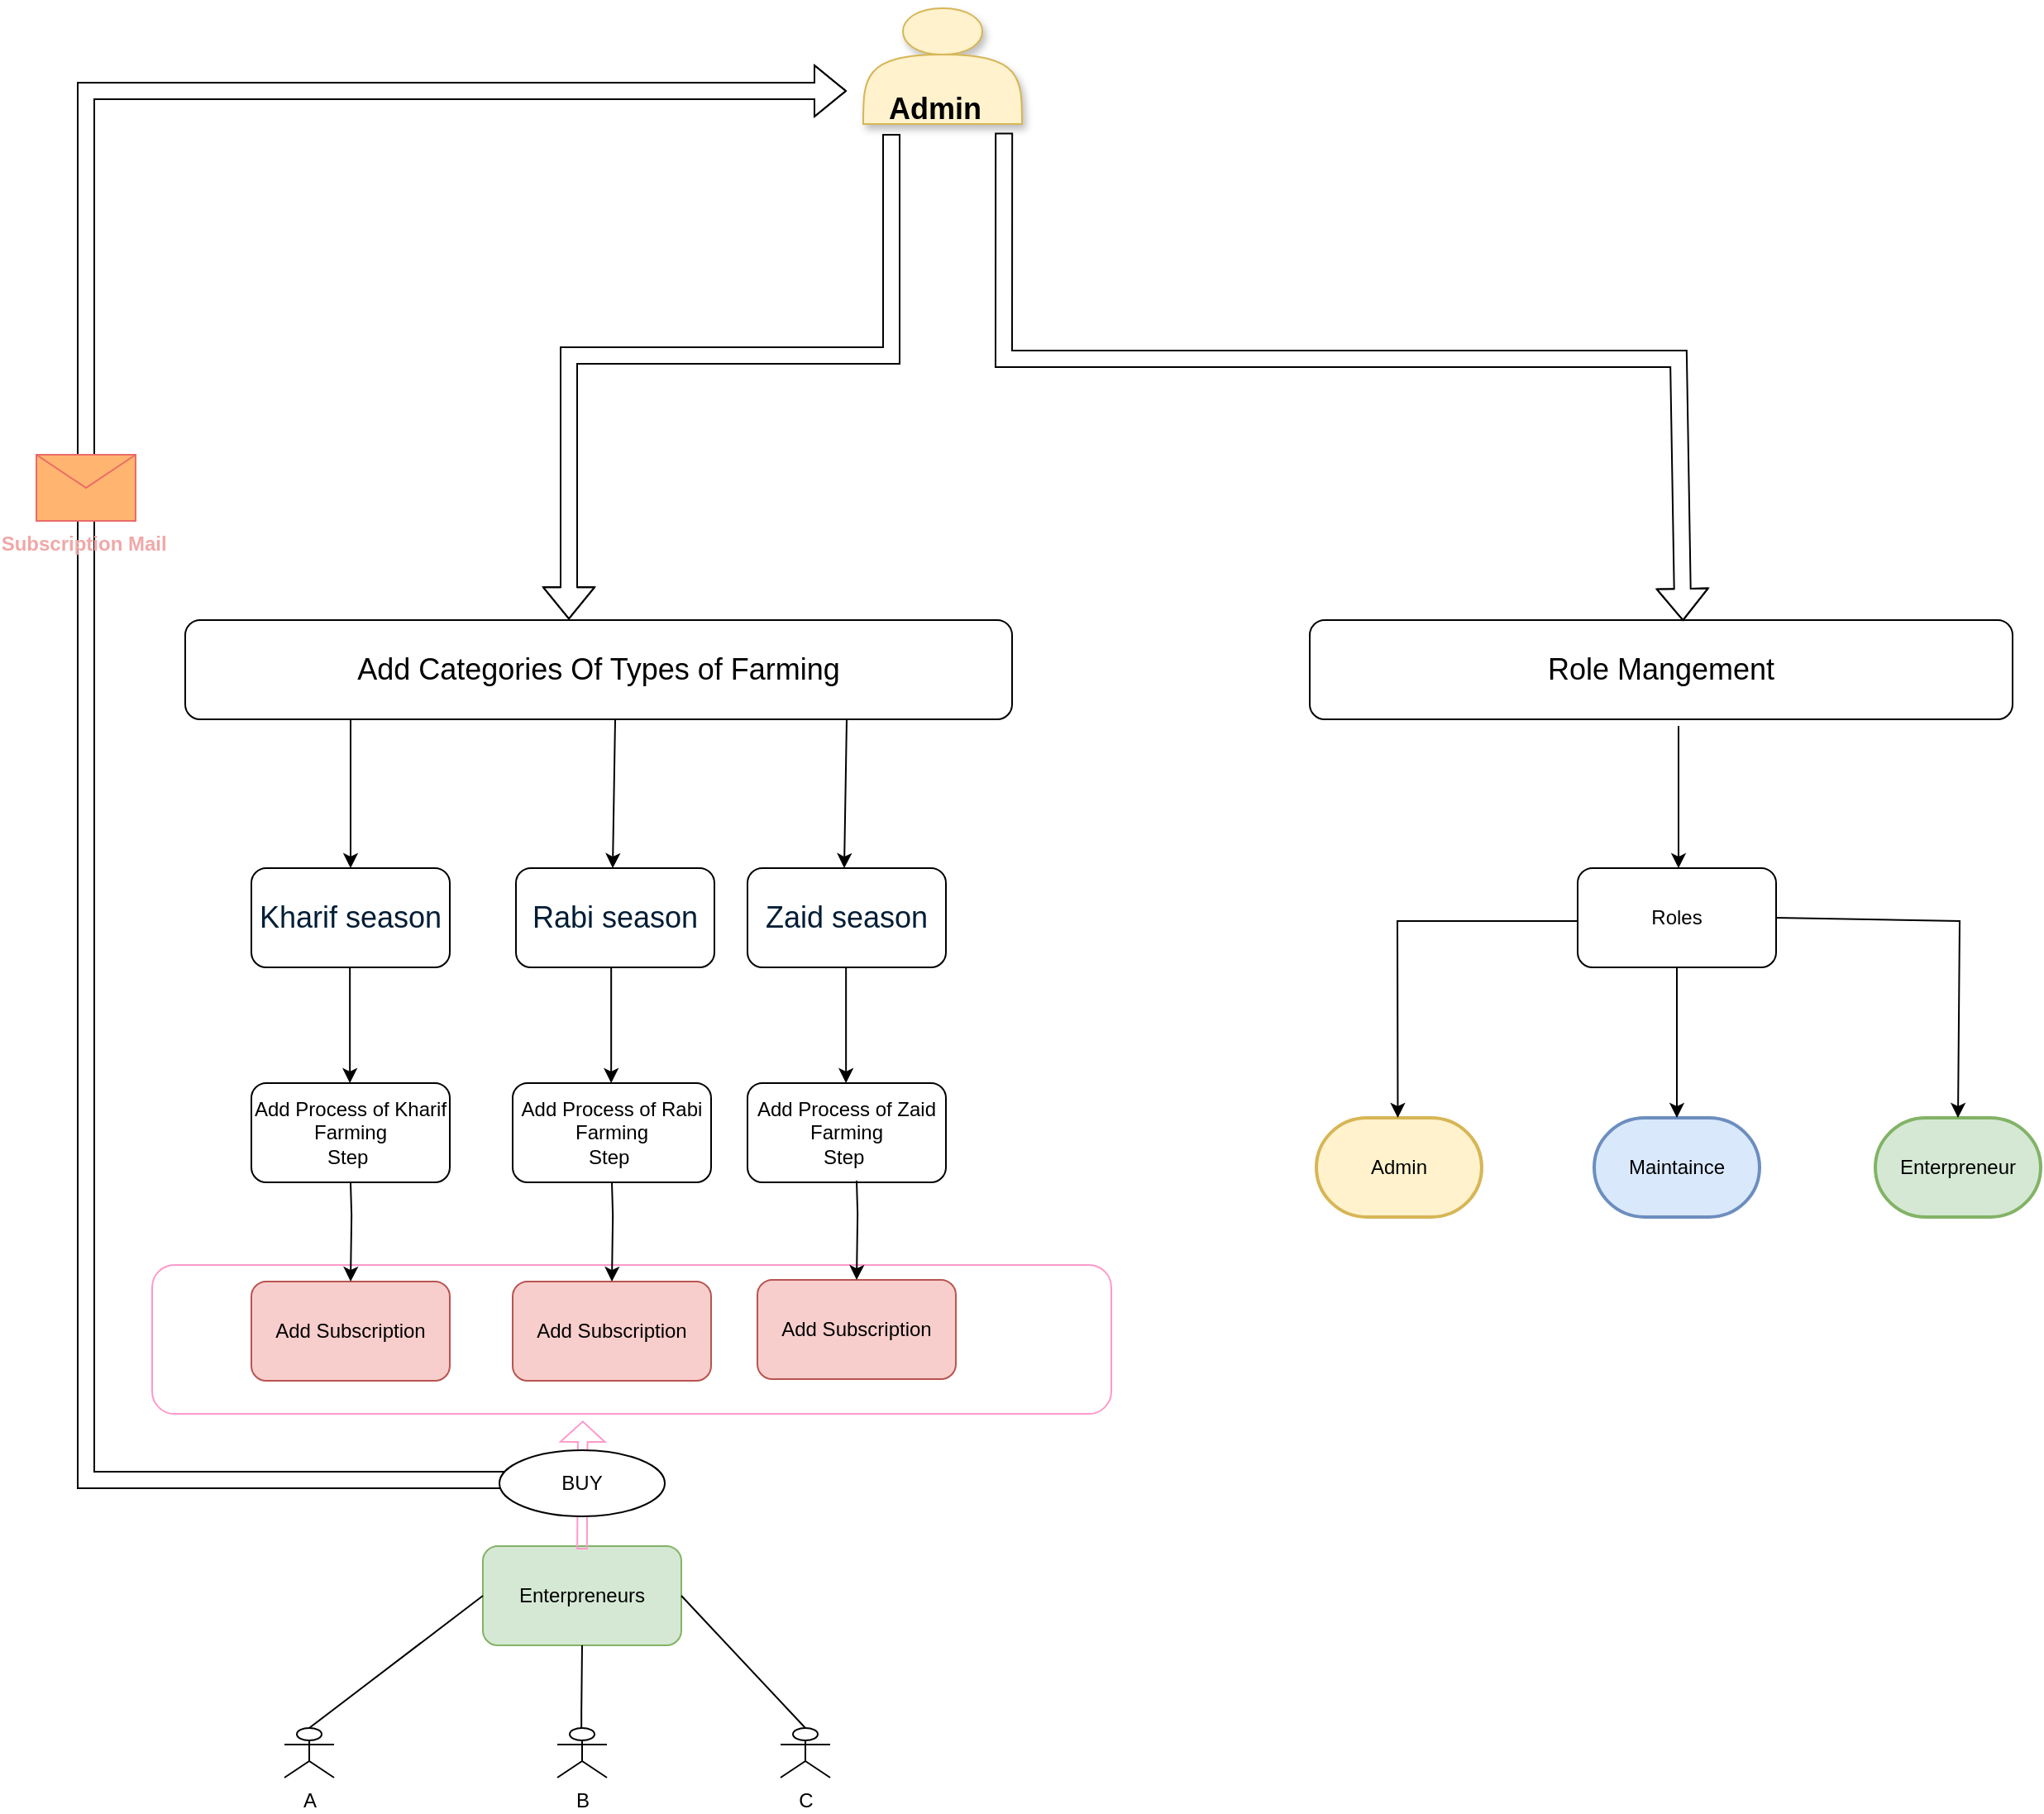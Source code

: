 <mxfile version="26.0.16">
  <diagram name="Page-1" id="oNeyLv_pdHLm7eogeKSh">
    <mxGraphModel dx="2889" dy="673" grid="1" gridSize="17" guides="1" tooltips="1" connect="1" arrows="1" fold="1" page="1" pageScale="1" pageWidth="827" pageHeight="1169" math="0" shadow="0">
      <root>
        <mxCell id="0" />
        <mxCell id="1" parent="0" />
        <mxCell id="uXJvK8asFqdfX60DhqFc-53" value="" style="rounded=1;whiteSpace=wrap;html=1;strokeColor=#FF99CC;" vertex="1" parent="1">
          <mxGeometry x="-770" y="820" width="580" height="90" as="geometry" />
        </mxCell>
        <mxCell id="uXJvK8asFqdfX60DhqFc-14" value="" style="group" vertex="1" connectable="0" parent="1">
          <mxGeometry x="-550" y="490" width="120" height="150" as="geometry" />
        </mxCell>
        <mxCell id="uXJvK8asFqdfX60DhqFc-12" value="&lt;span style=&quot;color: rgb(0, 29, 53); font-family: &amp;quot;Google Sans&amp;quot;, Arial, sans-serif; font-size: 18px; text-align: start; background-color: rgb(255, 255, 255);&quot;&gt;Rabi season&lt;/span&gt;" style="rounded=1;whiteSpace=wrap;html=1;" vertex="1" parent="uXJvK8asFqdfX60DhqFc-14">
          <mxGeometry y="90" width="120" height="60" as="geometry" />
        </mxCell>
        <mxCell id="uXJvK8asFqdfX60DhqFc-13" value="" style="endArrow=classic;html=1;rounded=0;entryX=0.5;entryY=0;entryDx=0;entryDy=0;" edge="1" parent="uXJvK8asFqdfX60DhqFc-14">
          <mxGeometry width="50" height="50" relative="1" as="geometry">
            <mxPoint x="60" as="sourcePoint" />
            <mxPoint x="58.5" y="90" as="targetPoint" />
            <Array as="points" />
          </mxGeometry>
        </mxCell>
        <mxCell id="uXJvK8asFqdfX60DhqFc-15" value="" style="group" vertex="1" connectable="0" parent="1">
          <mxGeometry x="-410" y="490" width="120" height="150" as="geometry" />
        </mxCell>
        <mxCell id="uXJvK8asFqdfX60DhqFc-16" value="&lt;span style=&quot;color: rgb(0, 29, 53); font-family: &amp;quot;Google Sans&amp;quot;, Arial, sans-serif; font-size: 18px; text-align: start; background-color: rgb(255, 255, 255);&quot;&gt;Zaid season&lt;/span&gt;" style="rounded=1;whiteSpace=wrap;html=1;" vertex="1" parent="uXJvK8asFqdfX60DhqFc-15">
          <mxGeometry y="90" width="120" height="60" as="geometry" />
        </mxCell>
        <mxCell id="uXJvK8asFqdfX60DhqFc-17" value="" style="endArrow=classic;html=1;rounded=0;entryX=0.5;entryY=0;entryDx=0;entryDy=0;" edge="1" parent="uXJvK8asFqdfX60DhqFc-15">
          <mxGeometry width="50" height="50" relative="1" as="geometry">
            <mxPoint x="60" as="sourcePoint" />
            <mxPoint x="58.5" y="90" as="targetPoint" />
            <Array as="points" />
          </mxGeometry>
        </mxCell>
        <mxCell id="uXJvK8asFqdfX60DhqFc-18" value="" style="group" vertex="1" connectable="0" parent="1">
          <mxGeometry x="-710" y="490" width="120" height="150" as="geometry" />
        </mxCell>
        <mxCell id="uXJvK8asFqdfX60DhqFc-10" value="&lt;span style=&quot;color: rgb(0, 29, 53); font-family: &amp;quot;Google Sans&amp;quot;, Arial, sans-serif; font-size: 18px; text-align: start; background-color: rgb(255, 255, 255);&quot;&gt;Kharif season&lt;/span&gt;" style="rounded=1;whiteSpace=wrap;html=1;" vertex="1" parent="uXJvK8asFqdfX60DhqFc-18">
          <mxGeometry y="90" width="120" height="60" as="geometry" />
        </mxCell>
        <mxCell id="uXJvK8asFqdfX60DhqFc-11" value="" style="endArrow=classic;html=1;rounded=0;entryX=0.5;entryY=0;entryDx=0;entryDy=0;" edge="1" parent="uXJvK8asFqdfX60DhqFc-18" target="uXJvK8asFqdfX60DhqFc-10">
          <mxGeometry width="50" height="50" relative="1" as="geometry">
            <mxPoint x="60" as="sourcePoint" />
            <mxPoint x="63" y="80" as="targetPoint" />
            <Array as="points" />
          </mxGeometry>
        </mxCell>
        <mxCell id="uXJvK8asFqdfX60DhqFc-7" value="&lt;font style=&quot;font-size: 18px;&quot;&gt;Add Categories Of Types of Farming&lt;/font&gt;" style="rounded=1;whiteSpace=wrap;html=1;" vertex="1" parent="1">
          <mxGeometry x="-750" y="430" width="500" height="60" as="geometry" />
        </mxCell>
        <mxCell id="uXJvK8asFqdfX60DhqFc-2" value="" style="shape=flexArrow;endArrow=classic;html=1;rounded=0;entryX=0.464;entryY=-0.006;entryDx=0;entryDy=0;entryPerimeter=0;" edge="1" parent="1" target="uXJvK8asFqdfX60DhqFc-7">
          <mxGeometry width="50" height="50" relative="1" as="geometry">
            <mxPoint x="-323" y="136" as="sourcePoint" />
            <mxPoint x="-520" y="300" as="targetPoint" />
            <Array as="points">
              <mxPoint x="-323" y="270" />
              <mxPoint x="-518" y="270" />
            </Array>
          </mxGeometry>
        </mxCell>
        <mxCell id="uXJvK8asFqdfX60DhqFc-31" value="" style="group" vertex="1" connectable="0" parent="1">
          <mxGeometry x="-710" y="640" width="120" height="130" as="geometry" />
        </mxCell>
        <mxCell id="uXJvK8asFqdfX60DhqFc-24" value="" style="endArrow=classic;html=1;rounded=0;" edge="1" parent="uXJvK8asFqdfX60DhqFc-31">
          <mxGeometry width="50" height="50" relative="1" as="geometry">
            <mxPoint x="59.58" as="sourcePoint" />
            <mxPoint x="59.58" y="70" as="targetPoint" />
          </mxGeometry>
        </mxCell>
        <mxCell id="uXJvK8asFqdfX60DhqFc-25" value="Add Process of Kharif Farming&lt;br&gt;Step&amp;nbsp;" style="rounded=1;whiteSpace=wrap;html=1;" vertex="1" parent="uXJvK8asFqdfX60DhqFc-31">
          <mxGeometry y="70" width="120" height="60" as="geometry" />
        </mxCell>
        <mxCell id="uXJvK8asFqdfX60DhqFc-32" value="" style="group" vertex="1" connectable="0" parent="1">
          <mxGeometry x="-552" y="640" width="120" height="130" as="geometry" />
        </mxCell>
        <mxCell id="uXJvK8asFqdfX60DhqFc-33" value="" style="endArrow=classic;html=1;rounded=0;" edge="1" parent="uXJvK8asFqdfX60DhqFc-32">
          <mxGeometry width="50" height="50" relative="1" as="geometry">
            <mxPoint x="59.58" as="sourcePoint" />
            <mxPoint x="59.58" y="70" as="targetPoint" />
          </mxGeometry>
        </mxCell>
        <mxCell id="uXJvK8asFqdfX60DhqFc-34" value="Add Process of Rabi Farming&lt;br&gt;Step&amp;nbsp;" style="rounded=1;whiteSpace=wrap;html=1;" vertex="1" parent="uXJvK8asFqdfX60DhqFc-32">
          <mxGeometry y="70" width="120" height="60" as="geometry" />
        </mxCell>
        <mxCell id="uXJvK8asFqdfX60DhqFc-35" value="" style="group" vertex="1" connectable="0" parent="1">
          <mxGeometry x="-410" y="640" width="120" height="130" as="geometry" />
        </mxCell>
        <mxCell id="uXJvK8asFqdfX60DhqFc-36" value="" style="endArrow=classic;html=1;rounded=0;" edge="1" parent="uXJvK8asFqdfX60DhqFc-35">
          <mxGeometry width="50" height="50" relative="1" as="geometry">
            <mxPoint x="59.58" as="sourcePoint" />
            <mxPoint x="59.58" y="70" as="targetPoint" />
          </mxGeometry>
        </mxCell>
        <mxCell id="uXJvK8asFqdfX60DhqFc-37" value="Add Process of Zaid Farming&lt;br&gt;Step&amp;nbsp;" style="rounded=1;whiteSpace=wrap;html=1;" vertex="1" parent="uXJvK8asFqdfX60DhqFc-35">
          <mxGeometry y="70" width="120" height="60" as="geometry" />
        </mxCell>
        <mxCell id="uXJvK8asFqdfX60DhqFc-40" value="" style="group" vertex="1" connectable="0" parent="1">
          <mxGeometry x="-710" y="770" width="120" height="120" as="geometry" />
        </mxCell>
        <mxCell id="uXJvK8asFqdfX60DhqFc-38" value="Add Subscription" style="rounded=1;whiteSpace=wrap;html=1;fillColor=#f8cecc;strokeColor=#b85450;" vertex="1" parent="uXJvK8asFqdfX60DhqFc-40">
          <mxGeometry y="60" width="120" height="60" as="geometry" />
        </mxCell>
        <mxCell id="uXJvK8asFqdfX60DhqFc-39" value="" style="endArrow=classic;html=1;rounded=0;entryX=0.5;entryY=0;entryDx=0;entryDy=0;" edge="1" parent="uXJvK8asFqdfX60DhqFc-40" target="uXJvK8asFqdfX60DhqFc-38">
          <mxGeometry width="50" height="50" relative="1" as="geometry">
            <mxPoint x="60" as="sourcePoint" />
            <mxPoint x="61" y="60" as="targetPoint" />
            <Array as="points">
              <mxPoint x="60.58" y="20" />
            </Array>
          </mxGeometry>
        </mxCell>
        <mxCell id="uXJvK8asFqdfX60DhqFc-41" value="" style="group" vertex="1" connectable="0" parent="1">
          <mxGeometry x="-552" y="770" width="120" height="120" as="geometry" />
        </mxCell>
        <mxCell id="uXJvK8asFqdfX60DhqFc-42" value="Add Subscription" style="rounded=1;whiteSpace=wrap;html=1;fillColor=#f8cecc;strokeColor=#b85450;" vertex="1" parent="uXJvK8asFqdfX60DhqFc-41">
          <mxGeometry y="60" width="120" height="60" as="geometry" />
        </mxCell>
        <mxCell id="uXJvK8asFqdfX60DhqFc-43" value="" style="endArrow=classic;html=1;rounded=0;entryX=0.5;entryY=0;entryDx=0;entryDy=0;" edge="1" parent="uXJvK8asFqdfX60DhqFc-41" target="uXJvK8asFqdfX60DhqFc-42">
          <mxGeometry width="50" height="50" relative="1" as="geometry">
            <mxPoint x="60" as="sourcePoint" />
            <mxPoint x="61" y="60" as="targetPoint" />
            <Array as="points">
              <mxPoint x="60.58" y="20" />
            </Array>
          </mxGeometry>
        </mxCell>
        <mxCell id="uXJvK8asFqdfX60DhqFc-44" value="" style="group" vertex="1" connectable="0" parent="1">
          <mxGeometry x="-404" y="769" width="120" height="120" as="geometry" />
        </mxCell>
        <mxCell id="uXJvK8asFqdfX60DhqFc-45" value="Add Subscription" style="rounded=1;whiteSpace=wrap;html=1;fillColor=#f8cecc;strokeColor=#b85450;" vertex="1" parent="uXJvK8asFqdfX60DhqFc-44">
          <mxGeometry y="60" width="120" height="60" as="geometry" />
        </mxCell>
        <mxCell id="uXJvK8asFqdfX60DhqFc-46" value="" style="endArrow=classic;html=1;rounded=0;entryX=0.5;entryY=0;entryDx=0;entryDy=0;" edge="1" parent="uXJvK8asFqdfX60DhqFc-44" target="uXJvK8asFqdfX60DhqFc-45">
          <mxGeometry width="50" height="50" relative="1" as="geometry">
            <mxPoint x="60" as="sourcePoint" />
            <mxPoint x="61" y="60" as="targetPoint" />
            <Array as="points">
              <mxPoint x="60.58" y="20" />
            </Array>
          </mxGeometry>
        </mxCell>
        <mxCell id="uXJvK8asFqdfX60DhqFc-47" value="Enterpreneurs" style="rounded=1;whiteSpace=wrap;html=1;fillColor=#d5e8d4;strokeColor=#82b366;" vertex="1" parent="1">
          <mxGeometry x="-570" y="990" width="120" height="60" as="geometry" />
        </mxCell>
        <mxCell id="uXJvK8asFqdfX60DhqFc-51" value="" style="shape=flexArrow;endArrow=classic;html=1;rounded=0;width=5.833;endSize=3.775;entryX=0.449;entryY=1.024;entryDx=0;entryDy=0;exitX=0.5;exitY=0;exitDx=0;exitDy=0;entryPerimeter=0;strokeColor=#FF99CC;" edge="1" parent="1">
          <mxGeometry width="50" height="50" relative="1" as="geometry">
            <mxPoint x="-510" y="992" as="sourcePoint" />
            <mxPoint x="-509.58" y="914.16" as="targetPoint" />
          </mxGeometry>
        </mxCell>
        <mxCell id="uXJvK8asFqdfX60DhqFc-55" value="A" style="shape=umlActor;verticalLabelPosition=bottom;verticalAlign=top;html=1;outlineConnect=0;" vertex="1" parent="1">
          <mxGeometry x="-690" y="1100" width="30" height="30" as="geometry" />
        </mxCell>
        <mxCell id="uXJvK8asFqdfX60DhqFc-56" value="B" style="shape=umlActor;verticalLabelPosition=bottom;verticalAlign=top;html=1;outlineConnect=0;" vertex="1" parent="1">
          <mxGeometry x="-525" y="1100" width="30" height="30" as="geometry" />
        </mxCell>
        <mxCell id="uXJvK8asFqdfX60DhqFc-61" value="C" style="shape=umlActor;verticalLabelPosition=bottom;verticalAlign=top;html=1;outlineConnect=0;" vertex="1" parent="1">
          <mxGeometry x="-390" y="1100" width="30" height="30" as="geometry" />
        </mxCell>
        <mxCell id="uXJvK8asFqdfX60DhqFc-63" value="" style="endArrow=none;html=1;rounded=0;entryX=0;entryY=0.5;entryDx=0;entryDy=0;exitX=0.5;exitY=0;exitDx=0;exitDy=0;exitPerimeter=0;" edge="1" parent="1" source="uXJvK8asFqdfX60DhqFc-55" target="uXJvK8asFqdfX60DhqFc-47">
          <mxGeometry width="50" height="50" relative="1" as="geometry">
            <mxPoint x="-675" y="1090" as="sourcePoint" />
            <mxPoint x="-625" y="1040" as="targetPoint" />
          </mxGeometry>
        </mxCell>
        <mxCell id="uXJvK8asFqdfX60DhqFc-64" value="" style="endArrow=none;html=1;rounded=0;exitX=1;exitY=0.5;exitDx=0;exitDy=0;entryX=0.5;entryY=0;entryDx=0;entryDy=0;entryPerimeter=0;" edge="1" parent="1" source="uXJvK8asFqdfX60DhqFc-47" target="uXJvK8asFqdfX60DhqFc-61">
          <mxGeometry width="50" height="50" relative="1" as="geometry">
            <mxPoint x="-413" y="1060" as="sourcePoint" />
            <mxPoint x="-380" y="1090" as="targetPoint" />
          </mxGeometry>
        </mxCell>
        <mxCell id="uXJvK8asFqdfX60DhqFc-71" value="" style="endArrow=none;html=1;rounded=0;entryX=0.5;entryY=1;entryDx=0;entryDy=0;" edge="1" parent="1" target="uXJvK8asFqdfX60DhqFc-47">
          <mxGeometry width="50" height="50" relative="1" as="geometry">
            <mxPoint x="-510.42" y="1100" as="sourcePoint" />
            <mxPoint x="-510.42" y="1070" as="targetPoint" />
            <Array as="points">
              <mxPoint x="-510.42" y="1090" />
            </Array>
          </mxGeometry>
        </mxCell>
        <mxCell id="uXJvK8asFqdfX60DhqFc-75" value="" style="shape=flexArrow;endArrow=classic;html=1;rounded=0;entryX=0;entryY=0.5;entryDx=0;entryDy=0;" edge="1" parent="1">
          <mxGeometry width="50" height="50" relative="1" as="geometry">
            <mxPoint x="-520" y="950" as="sourcePoint" />
            <mxPoint x="-350" y="110" as="targetPoint" />
            <Array as="points">
              <mxPoint x="-810" y="950" />
              <mxPoint x="-810" y="890" />
              <mxPoint x="-810" y="770" />
              <mxPoint x="-810" y="550" />
              <mxPoint x="-810" y="110" />
            </Array>
          </mxGeometry>
        </mxCell>
        <mxCell id="uXJvK8asFqdfX60DhqFc-76" value="&lt;font style=&quot;color: light-dark(rgb(240, 168, 168), rgb(237, 237, 237));&quot;&gt;&lt;b&gt;Subscription Mail&amp;nbsp;&lt;/b&gt;&lt;/font&gt;&lt;div&gt;&lt;br&gt;&lt;/div&gt;" style="shape=message;html=1;html=1;outlineConnect=0;labelPosition=center;verticalLabelPosition=bottom;align=center;verticalAlign=top;flipV=0;flipH=1;direction=east;strokeColor=#EA6B66;fillStyle=solid;fillColor=#FFB570;" vertex="1" parent="1">
          <mxGeometry x="-840" y="330" width="60" height="40" as="geometry" />
        </mxCell>
        <mxCell id="uXJvK8asFqdfX60DhqFc-79" value="BUY" style="ellipse;align=center;fontStyle=0;strokeColor=default;html=1;whiteSpace=wrap;" vertex="1" parent="1">
          <mxGeometry x="-560" y="932" width="100" height="40" as="geometry" />
        </mxCell>
        <mxCell id="uXJvK8asFqdfX60DhqFc-84" value="&lt;span style=&quot;font-size: 18px;&quot;&gt;Role Mangement&lt;/span&gt;" style="rounded=1;whiteSpace=wrap;html=1;" vertex="1" parent="1">
          <mxGeometry x="-70" y="430" width="425" height="60" as="geometry" />
        </mxCell>
        <mxCell id="uXJvK8asFqdfX60DhqFc-85" value="" style="shape=flexArrow;endArrow=classic;html=1;rounded=0;exitX=1.001;exitY=0.652;exitDx=0;exitDy=0;exitPerimeter=0;entryX=0.531;entryY=0.009;entryDx=0;entryDy=0;entryPerimeter=0;" edge="1" parent="1" source="uXJvK8asFqdfX60DhqFc-83" target="uXJvK8asFqdfX60DhqFc-84">
          <mxGeometry width="50" height="50" relative="1" as="geometry">
            <mxPoint x="-238" y="141" as="sourcePoint" />
            <mxPoint x="134" y="430" as="targetPoint" />
            <Array as="points">
              <mxPoint x="-255" y="272" />
              <mxPoint x="153" y="272" />
            </Array>
          </mxGeometry>
        </mxCell>
        <mxCell id="uXJvK8asFqdfX60DhqFc-86" value="" style="group" vertex="1" connectable="0" parent="1">
          <mxGeometry x="-340" y="60" width="102" height="93" as="geometry" />
        </mxCell>
        <mxCell id="uXJvK8asFqdfX60DhqFc-82" value="" style="shape=actor;whiteSpace=wrap;html=1;labelBorderColor=#EA6B66;fillColor=#fff2cc;strokeColor=#d6b656;shadow=1;" vertex="1" parent="uXJvK8asFqdfX60DhqFc-86">
          <mxGeometry width="96" height="70" as="geometry" />
        </mxCell>
        <mxCell id="uXJvK8asFqdfX60DhqFc-83" value="&lt;font style=&quot;font-size: 18px;&quot;&gt;&lt;b&gt;Admin&lt;/b&gt;&lt;/font&gt;&lt;div&gt;&lt;br&gt;&lt;/div&gt;" style="text;html=1;align=center;verticalAlign=middle;resizable=0;points=[];autosize=1;strokeColor=none;fillColor=none;" vertex="1" parent="uXJvK8asFqdfX60DhqFc-86">
          <mxGeometry y="42" width="85" height="51" as="geometry" />
        </mxCell>
        <mxCell id="uXJvK8asFqdfX60DhqFc-87" value="Roles" style="rounded=1;whiteSpace=wrap;html=1;" vertex="1" parent="1">
          <mxGeometry x="92" y="580" width="120" height="60" as="geometry" />
        </mxCell>
        <mxCell id="uXJvK8asFqdfX60DhqFc-88" value="Admin" style="strokeWidth=2;html=1;shape=mxgraph.flowchart.terminator;whiteSpace=wrap;fillColor=#fff2cc;strokeColor=#d6b656;" vertex="1" parent="1">
          <mxGeometry x="-66" y="731" width="100" height="60" as="geometry" />
        </mxCell>
        <mxCell id="uXJvK8asFqdfX60DhqFc-89" value="Maintaince" style="strokeWidth=2;html=1;shape=mxgraph.flowchart.terminator;whiteSpace=wrap;fillColor=#dae8fc;strokeColor=#6c8ebf;" vertex="1" parent="1">
          <mxGeometry x="102" y="731" width="100" height="60" as="geometry" />
        </mxCell>
        <mxCell id="uXJvK8asFqdfX60DhqFc-90" value="Enterpreneur" style="strokeWidth=2;html=1;shape=mxgraph.flowchart.terminator;whiteSpace=wrap;fillColor=#d5e8d4;strokeColor=#82b366;" vertex="1" parent="1">
          <mxGeometry x="272" y="731" width="100" height="60" as="geometry" />
        </mxCell>
        <mxCell id="uXJvK8asFqdfX60DhqFc-91" value="" style="endArrow=classic;html=1;rounded=0;" edge="1" parent="1">
          <mxGeometry width="50" height="50" relative="1" as="geometry">
            <mxPoint x="153" y="494" as="sourcePoint" />
            <mxPoint x="153" y="580" as="targetPoint" />
            <Array as="points">
              <mxPoint x="153" y="529" />
            </Array>
          </mxGeometry>
        </mxCell>
        <mxCell id="uXJvK8asFqdfX60DhqFc-93" value="" style="endArrow=classic;html=1;rounded=0;entryX=0.11;entryY=0.11;entryDx=0;entryDy=0;entryPerimeter=0;" edge="1" parent="1">
          <mxGeometry width="50" height="50" relative="1" as="geometry">
            <mxPoint x="92" y="612" as="sourcePoint" />
            <mxPoint x="-16.75" y="731.0" as="targetPoint" />
            <Array as="points">
              <mxPoint x="-17" y="612" />
            </Array>
          </mxGeometry>
        </mxCell>
        <mxCell id="uXJvK8asFqdfX60DhqFc-94" value="" style="endArrow=classic;html=1;rounded=0;exitX=1;exitY=0.5;exitDx=0;exitDy=0;entryX=0.5;entryY=0;entryDx=0;entryDy=0;entryPerimeter=0;" edge="1" parent="1" source="uXJvK8asFqdfX60DhqFc-87" target="uXJvK8asFqdfX60DhqFc-90">
          <mxGeometry width="50" height="50" relative="1" as="geometry">
            <mxPoint x="255" y="612" as="sourcePoint" />
            <mxPoint x="391" y="612" as="targetPoint" />
            <Array as="points">
              <mxPoint x="323" y="612" />
            </Array>
          </mxGeometry>
        </mxCell>
        <mxCell id="uXJvK8asFqdfX60DhqFc-95" value="" style="endArrow=classic;html=1;rounded=0;exitX=0.5;exitY=1;exitDx=0;exitDy=0;entryX=0.5;entryY=0;entryDx=0;entryDy=0;entryPerimeter=0;" edge="1" parent="1" source="uXJvK8asFqdfX60DhqFc-87" target="uXJvK8asFqdfX60DhqFc-89">
          <mxGeometry width="50" height="50" relative="1" as="geometry">
            <mxPoint x="138" y="662" as="sourcePoint" />
            <mxPoint x="147" y="731" as="targetPoint" />
          </mxGeometry>
        </mxCell>
      </root>
    </mxGraphModel>
  </diagram>
</mxfile>
